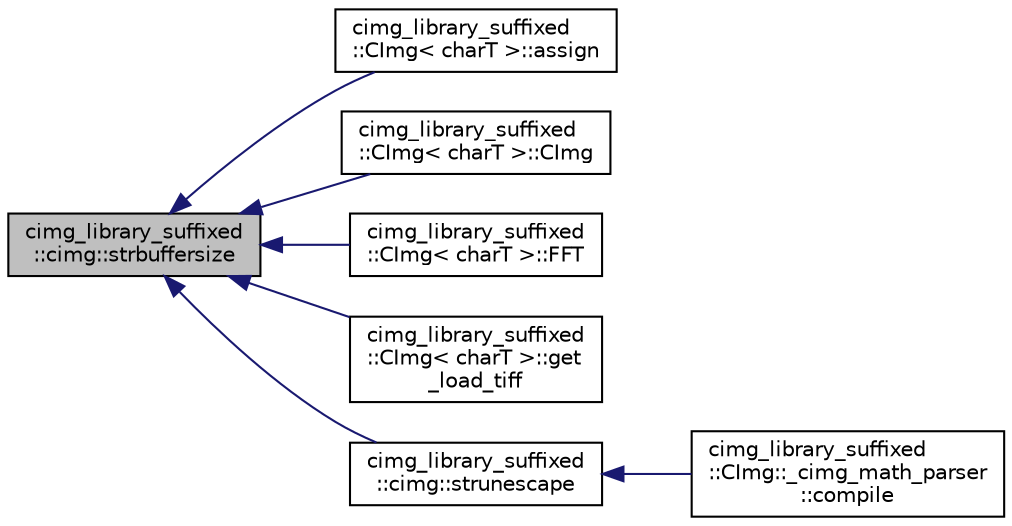 digraph "cimg_library_suffixed::cimg::strbuffersize"
{
 // INTERACTIVE_SVG=YES
  edge [fontname="Helvetica",fontsize="10",labelfontname="Helvetica",labelfontsize="10"];
  node [fontname="Helvetica",fontsize="10",shape=record];
  rankdir="LR";
  Node3699 [label="cimg_library_suffixed\l::cimg::strbuffersize",height=0.2,width=0.4,color="black", fillcolor="grey75", style="filled", fontcolor="black"];
  Node3699 -> Node3700 [dir="back",color="midnightblue",fontsize="10",style="solid",fontname="Helvetica"];
  Node3700 [label="cimg_library_suffixed\l::CImg\< charT \>::assign",height=0.2,width=0.4,color="black", fillcolor="white", style="filled",URL="$structcimg__library__suffixed_1_1_c_img.html#a95898e33c8270ae81d3addd9302d18bc",tooltip="Construct image with specified size . "];
  Node3699 -> Node3701 [dir="back",color="midnightblue",fontsize="10",style="solid",fontname="Helvetica"];
  Node3701 [label="cimg_library_suffixed\l::CImg\< charT \>::CImg",height=0.2,width=0.4,color="black", fillcolor="white", style="filled",URL="$structcimg__library__suffixed_1_1_c_img.html#a48f4ff6bf27dcd351b04f3150e06d74e",tooltip="Construct image with specified size. "];
  Node3699 -> Node3702 [dir="back",color="midnightblue",fontsize="10",style="solid",fontname="Helvetica"];
  Node3702 [label="cimg_library_suffixed\l::CImg\< charT \>::FFT",height=0.2,width=0.4,color="black", fillcolor="white", style="filled",URL="$structcimg__library__suffixed_1_1_c_img.html#abf1763dd0cf132f59147662022feb791",tooltip="Compute 1d Fast Fourier Transform, along a specified axis. "];
  Node3699 -> Node3703 [dir="back",color="midnightblue",fontsize="10",style="solid",fontname="Helvetica"];
  Node3703 [label="cimg_library_suffixed\l::CImg\< charT \>::get\l_load_tiff",height=0.2,width=0.4,color="black", fillcolor="white", style="filled",URL="$structcimg__library__suffixed_1_1_c_img.html#ad78471f15a09cd64a1d8ca61c8262506",tooltip="Load image from a TIFF file . "];
  Node3699 -> Node3704 [dir="back",color="midnightblue",fontsize="10",style="solid",fontname="Helvetica"];
  Node3704 [label="cimg_library_suffixed\l::cimg::strunescape",height=0.2,width=0.4,color="black", fillcolor="white", style="filled",URL="$namespacecimg__library__suffixed_1_1cimg.html#a1ffad008d2b45ffa0ff4d0f32b6c98ec",tooltip="Replace escape sequences in C-strings by their binary ascii values. "];
  Node3704 -> Node3705 [dir="back",color="midnightblue",fontsize="10",style="solid",fontname="Helvetica"];
  Node3705 [label="cimg_library_suffixed\l::CImg::_cimg_math_parser\l::compile",height=0.2,width=0.4,color="black", fillcolor="white", style="filled",URL="$structcimg__library__suffixed_1_1_c_img_1_1__cimg__math__parser.html#a318c44c5d1f4f0114355f37ace87a4ae"];
}
